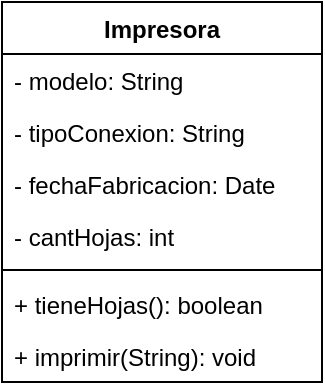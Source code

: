 <mxfile version="14.7.6" type="github">
  <diagram id="mxpkghAaVuCpG3rlI9g9" name="Page-1">
    <mxGraphModel dx="538" dy="310" grid="1" gridSize="10" guides="1" tooltips="1" connect="1" arrows="1" fold="1" page="1" pageScale="1" pageWidth="850" pageHeight="1100" math="0" shadow="0">
      <root>
        <mxCell id="0" />
        <mxCell id="1" parent="0" />
        <mxCell id="7GOPI-GKgc9CG3bR0XJm-1" value="Impresora" style="swimlane;fontStyle=1;align=center;verticalAlign=top;childLayout=stackLayout;horizontal=1;startSize=26;horizontalStack=0;resizeParent=1;resizeParentMax=0;resizeLast=0;collapsible=1;marginBottom=0;" vertex="1" parent="1">
          <mxGeometry x="320" y="110" width="160" height="190" as="geometry" />
        </mxCell>
        <mxCell id="7GOPI-GKgc9CG3bR0XJm-2" value="- modelo: String" style="text;strokeColor=none;fillColor=none;align=left;verticalAlign=top;spacingLeft=4;spacingRight=4;overflow=hidden;rotatable=0;points=[[0,0.5],[1,0.5]];portConstraint=eastwest;" vertex="1" parent="7GOPI-GKgc9CG3bR0XJm-1">
          <mxGeometry y="26" width="160" height="26" as="geometry" />
        </mxCell>
        <mxCell id="7GOPI-GKgc9CG3bR0XJm-7" value="- tipoConexion: String" style="text;strokeColor=none;fillColor=none;align=left;verticalAlign=top;spacingLeft=4;spacingRight=4;overflow=hidden;rotatable=0;points=[[0,0.5],[1,0.5]];portConstraint=eastwest;" vertex="1" parent="7GOPI-GKgc9CG3bR0XJm-1">
          <mxGeometry y="52" width="160" height="26" as="geometry" />
        </mxCell>
        <mxCell id="7GOPI-GKgc9CG3bR0XJm-5" value="- fechaFabricacion: Date" style="text;strokeColor=none;fillColor=none;align=left;verticalAlign=top;spacingLeft=4;spacingRight=4;overflow=hidden;rotatable=0;points=[[0,0.5],[1,0.5]];portConstraint=eastwest;" vertex="1" parent="7GOPI-GKgc9CG3bR0XJm-1">
          <mxGeometry y="78" width="160" height="26" as="geometry" />
        </mxCell>
        <mxCell id="7GOPI-GKgc9CG3bR0XJm-6" value="- cantHojas: int" style="text;strokeColor=none;fillColor=none;align=left;verticalAlign=top;spacingLeft=4;spacingRight=4;overflow=hidden;rotatable=0;points=[[0,0.5],[1,0.5]];portConstraint=eastwest;" vertex="1" parent="7GOPI-GKgc9CG3bR0XJm-1">
          <mxGeometry y="104" width="160" height="26" as="geometry" />
        </mxCell>
        <mxCell id="7GOPI-GKgc9CG3bR0XJm-3" value="" style="line;strokeWidth=1;fillColor=none;align=left;verticalAlign=middle;spacingTop=-1;spacingLeft=3;spacingRight=3;rotatable=0;labelPosition=right;points=[];portConstraint=eastwest;" vertex="1" parent="7GOPI-GKgc9CG3bR0XJm-1">
          <mxGeometry y="130" width="160" height="8" as="geometry" />
        </mxCell>
        <mxCell id="7GOPI-GKgc9CG3bR0XJm-4" value="+ tieneHojas(): boolean" style="text;strokeColor=none;fillColor=none;align=left;verticalAlign=top;spacingLeft=4;spacingRight=4;overflow=hidden;rotatable=0;points=[[0,0.5],[1,0.5]];portConstraint=eastwest;" vertex="1" parent="7GOPI-GKgc9CG3bR0XJm-1">
          <mxGeometry y="138" width="160" height="26" as="geometry" />
        </mxCell>
        <mxCell id="7GOPI-GKgc9CG3bR0XJm-11" value="+ imprimir(String): void" style="text;strokeColor=none;fillColor=none;align=left;verticalAlign=top;spacingLeft=4;spacingRight=4;overflow=hidden;rotatable=0;points=[[0,0.5],[1,0.5]];portConstraint=eastwest;" vertex="1" parent="7GOPI-GKgc9CG3bR0XJm-1">
          <mxGeometry y="164" width="160" height="26" as="geometry" />
        </mxCell>
      </root>
    </mxGraphModel>
  </diagram>
</mxfile>
